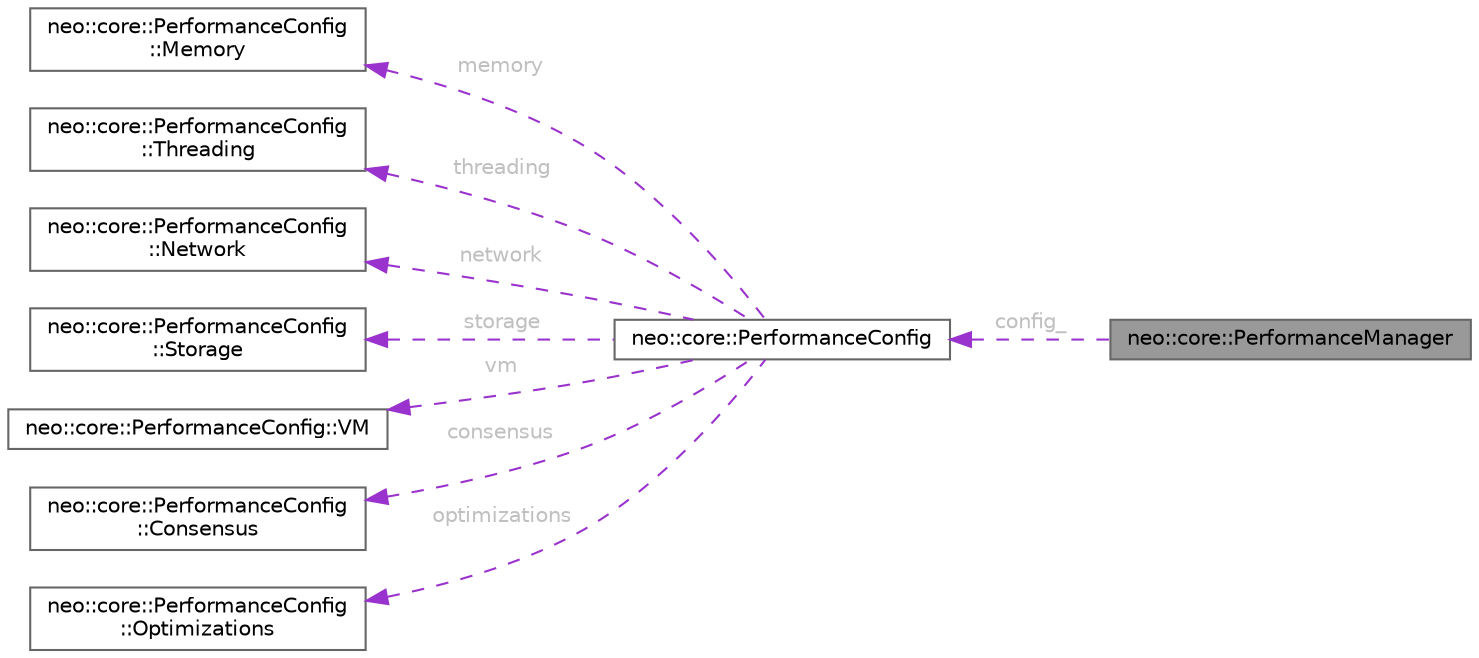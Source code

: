 digraph "neo::core::PerformanceManager"
{
 // LATEX_PDF_SIZE
  bgcolor="transparent";
  edge [fontname=Helvetica,fontsize=10,labelfontname=Helvetica,labelfontsize=10];
  node [fontname=Helvetica,fontsize=10,shape=box,height=0.2,width=0.4];
  rankdir="LR";
  Node1 [id="Node000001",label="neo::core::PerformanceManager",height=0.2,width=0.4,color="gray40", fillcolor="grey60", style="filled", fontcolor="black",tooltip="Global performance configuration instance."];
  Node2 -> Node1 [id="edge1_Node000001_Node000002",dir="back",color="darkorchid3",style="dashed",tooltip=" ",label=<<TABLE CELLBORDER="0" BORDER="0"><TR><TD VALIGN="top" ALIGN="LEFT" CELLPADDING="1" CELLSPACING="0">config_</TD></TR>
</TABLE>> ,fontcolor="grey" ];
  Node2 [id="Node000002",label="neo::core::PerformanceConfig",height=0.2,width=0.4,color="gray40", fillcolor="white", style="filled",URL="$structneo_1_1core_1_1_performance_config.html",tooltip="Performance configuration settings for the Neo system."];
  Node3 -> Node2 [id="edge2_Node000002_Node000003",dir="back",color="darkorchid3",style="dashed",tooltip=" ",label=<<TABLE CELLBORDER="0" BORDER="0"><TR><TD VALIGN="top" ALIGN="LEFT" CELLPADDING="1" CELLSPACING="0">memory</TD></TR>
</TABLE>> ,fontcolor="grey" ];
  Node3 [id="Node000003",label="neo::core::PerformanceConfig\l::Memory",height=0.2,width=0.4,color="gray40", fillcolor="white", style="filled",URL="$structneo_1_1core_1_1_performance_config_1_1_memory.html",tooltip=" "];
  Node4 -> Node2 [id="edge3_Node000002_Node000004",dir="back",color="darkorchid3",style="dashed",tooltip=" ",label=<<TABLE CELLBORDER="0" BORDER="0"><TR><TD VALIGN="top" ALIGN="LEFT" CELLPADDING="1" CELLSPACING="0">threading</TD></TR>
</TABLE>> ,fontcolor="grey" ];
  Node4 [id="Node000004",label="neo::core::PerformanceConfig\l::Threading",height=0.2,width=0.4,color="gray40", fillcolor="white", style="filled",URL="$structneo_1_1core_1_1_performance_config_1_1_threading.html",tooltip=" "];
  Node5 -> Node2 [id="edge4_Node000002_Node000005",dir="back",color="darkorchid3",style="dashed",tooltip=" ",label=<<TABLE CELLBORDER="0" BORDER="0"><TR><TD VALIGN="top" ALIGN="LEFT" CELLPADDING="1" CELLSPACING="0">network</TD></TR>
</TABLE>> ,fontcolor="grey" ];
  Node5 [id="Node000005",label="neo::core::PerformanceConfig\l::Network",height=0.2,width=0.4,color="gray40", fillcolor="white", style="filled",URL="$structneo_1_1core_1_1_performance_config_1_1_network.html",tooltip=" "];
  Node6 -> Node2 [id="edge5_Node000002_Node000006",dir="back",color="darkorchid3",style="dashed",tooltip=" ",label=<<TABLE CELLBORDER="0" BORDER="0"><TR><TD VALIGN="top" ALIGN="LEFT" CELLPADDING="1" CELLSPACING="0">storage</TD></TR>
</TABLE>> ,fontcolor="grey" ];
  Node6 [id="Node000006",label="neo::core::PerformanceConfig\l::Storage",height=0.2,width=0.4,color="gray40", fillcolor="white", style="filled",URL="$structneo_1_1core_1_1_performance_config_1_1_storage.html",tooltip=" "];
  Node7 -> Node2 [id="edge6_Node000002_Node000007",dir="back",color="darkorchid3",style="dashed",tooltip=" ",label=<<TABLE CELLBORDER="0" BORDER="0"><TR><TD VALIGN="top" ALIGN="LEFT" CELLPADDING="1" CELLSPACING="0">vm</TD></TR>
</TABLE>> ,fontcolor="grey" ];
  Node7 [id="Node000007",label="neo::core::PerformanceConfig::VM",height=0.2,width=0.4,color="gray40", fillcolor="white", style="filled",URL="$structneo_1_1core_1_1_performance_config_1_1_v_m.html",tooltip=" "];
  Node8 -> Node2 [id="edge7_Node000002_Node000008",dir="back",color="darkorchid3",style="dashed",tooltip=" ",label=<<TABLE CELLBORDER="0" BORDER="0"><TR><TD VALIGN="top" ALIGN="LEFT" CELLPADDING="1" CELLSPACING="0">consensus</TD></TR>
</TABLE>> ,fontcolor="grey" ];
  Node8 [id="Node000008",label="neo::core::PerformanceConfig\l::Consensus",height=0.2,width=0.4,color="gray40", fillcolor="white", style="filled",URL="$structneo_1_1core_1_1_performance_config_1_1_consensus.html",tooltip=" "];
  Node9 -> Node2 [id="edge8_Node000002_Node000009",dir="back",color="darkorchid3",style="dashed",tooltip=" ",label=<<TABLE CELLBORDER="0" BORDER="0"><TR><TD VALIGN="top" ALIGN="LEFT" CELLPADDING="1" CELLSPACING="0">optimizations</TD></TR>
</TABLE>> ,fontcolor="grey" ];
  Node9 [id="Node000009",label="neo::core::PerformanceConfig\l::Optimizations",height=0.2,width=0.4,color="gray40", fillcolor="white", style="filled",URL="$structneo_1_1core_1_1_performance_config_1_1_optimizations.html",tooltip=" "];
}
